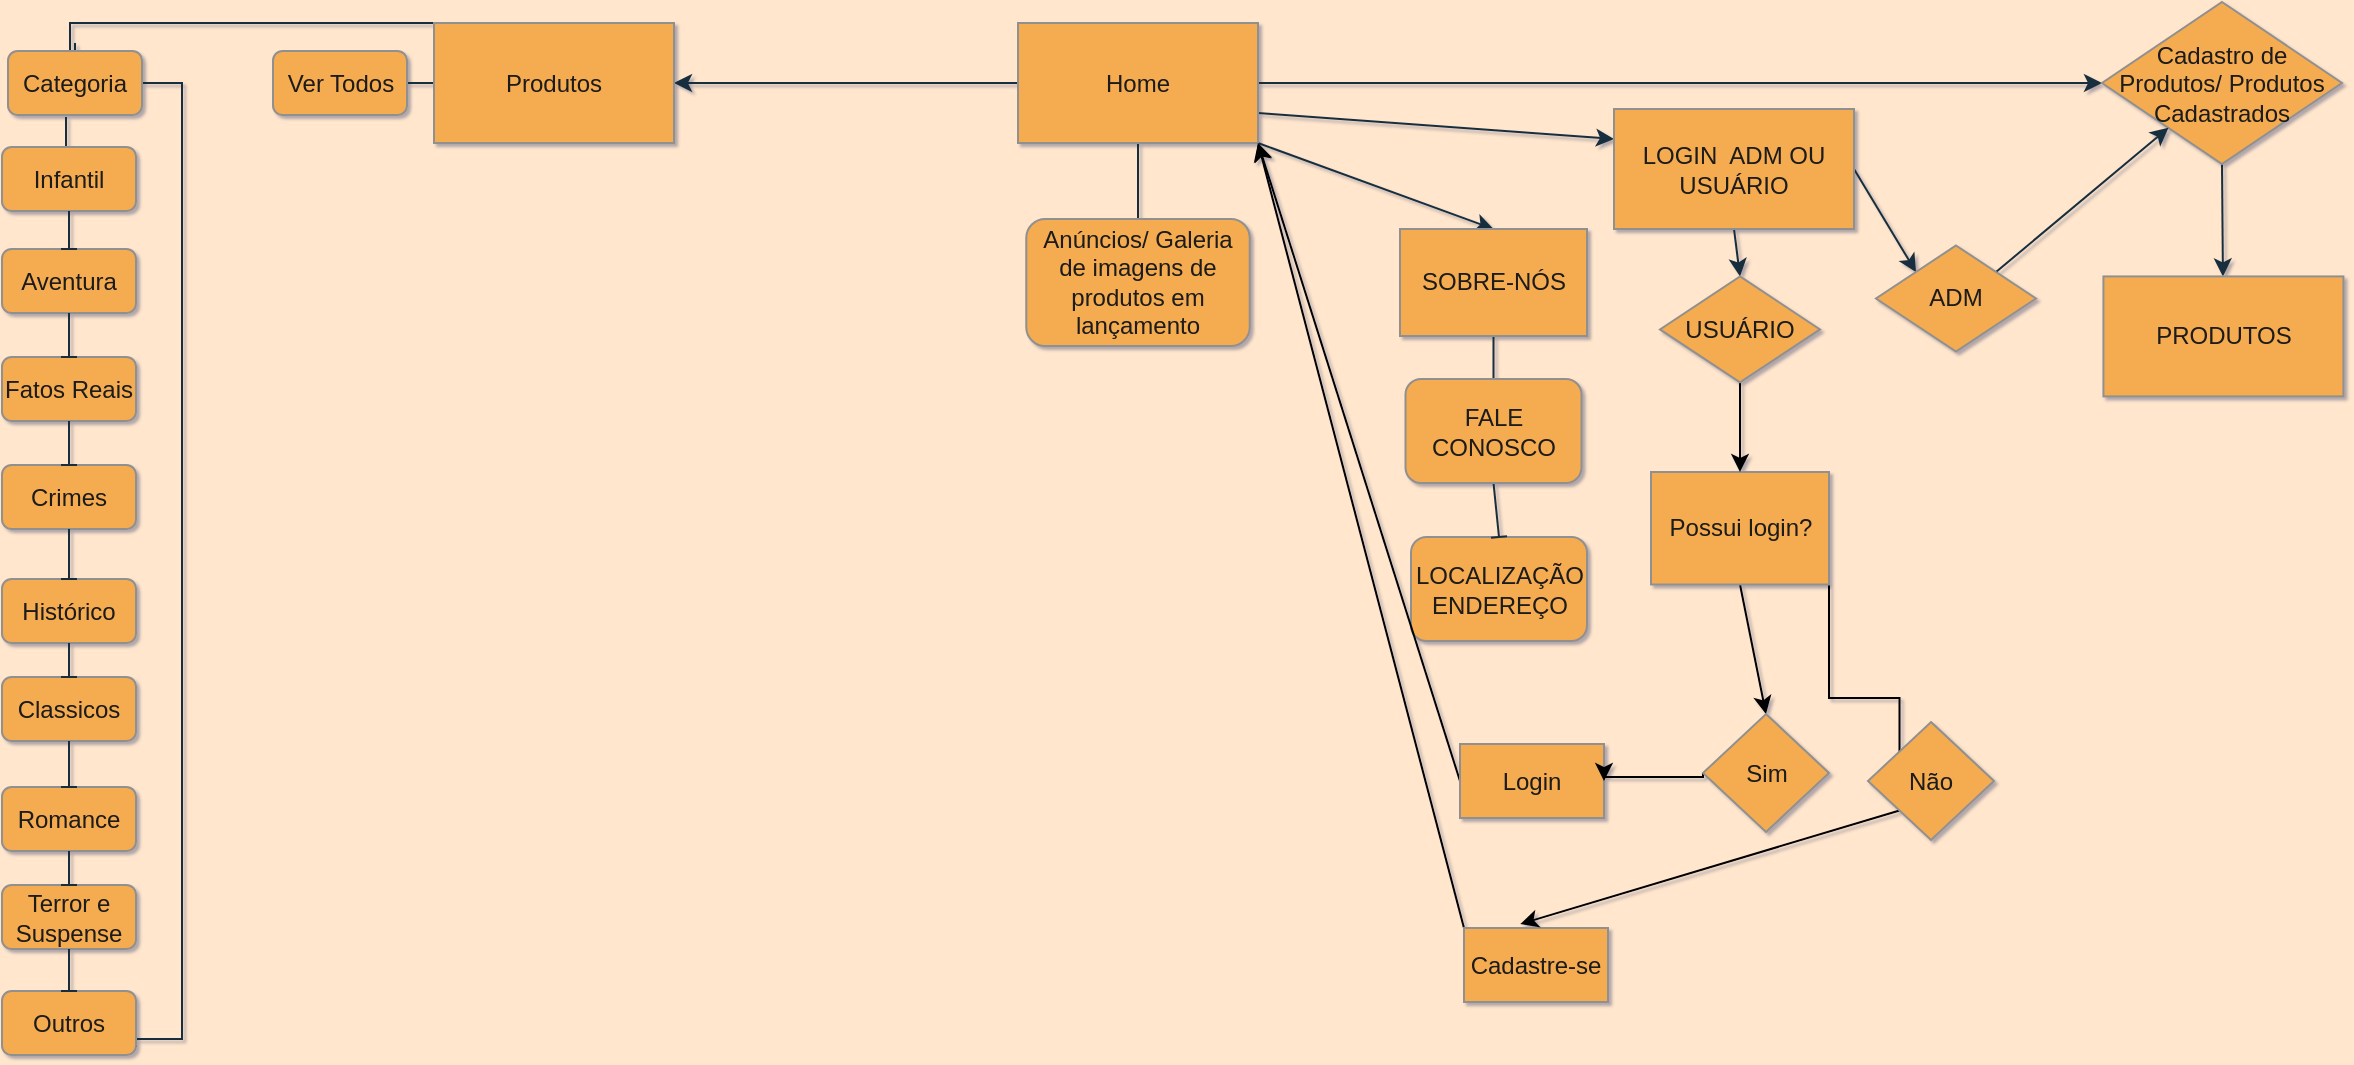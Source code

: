 <mxfile version="21.0.10" type="github"><diagram name="Página-1" id="9KpKuFITcTikgNAUTcsI"><mxGraphModel dx="1235" dy="728" grid="0" gridSize="10" guides="1" tooltips="1" connect="1" arrows="1" fold="1" page="1" pageScale="1" pageWidth="1169" pageHeight="827" background="#FFE6CC" math="0" shadow="1"><root><mxCell id="0"/><mxCell id="1" parent="0"/><mxCell id="FJx47oiMxvZd8plu8GUH-1" value="" style="edgeStyle=orthogonalEdgeStyle;rounded=0;orthogonalLoop=1;jettySize=auto;html=1;labelBackgroundColor=none;strokeColor=#182E3E;fontColor=default;" parent="1" source="FJx47oiMxvZd8plu8GUH-6" target="FJx47oiMxvZd8plu8GUH-8" edge="1"><mxGeometry relative="1" as="geometry"/></mxCell><mxCell id="FJx47oiMxvZd8plu8GUH-2" style="edgeStyle=none;rounded=0;orthogonalLoop=1;jettySize=auto;html=1;exitX=0.5;exitY=1;exitDx=0;exitDy=0;entryX=0.5;entryY=0;entryDx=0;entryDy=0;endArrow=baseDash;endFill=0;labelBackgroundColor=none;strokeColor=#182E3E;fontColor=default;" parent="1" source="FJx47oiMxvZd8plu8GUH-6" target="FJx47oiMxvZd8plu8GUH-13" edge="1"><mxGeometry relative="1" as="geometry"/></mxCell><mxCell id="FJx47oiMxvZd8plu8GUH-3" style="edgeStyle=none;rounded=0;orthogonalLoop=1;jettySize=auto;html=1;entryX=1;entryY=0.5;entryDx=0;entryDy=0;labelBackgroundColor=none;strokeColor=#182E3E;fontColor=default;" parent="1" source="FJx47oiMxvZd8plu8GUH-6" target="FJx47oiMxvZd8plu8GUH-11" edge="1"><mxGeometry relative="1" as="geometry"/></mxCell><mxCell id="FJx47oiMxvZd8plu8GUH-4" style="edgeStyle=none;rounded=0;orthogonalLoop=1;jettySize=auto;html=1;exitX=1;exitY=1;exitDx=0;exitDy=0;entryX=0.5;entryY=0;entryDx=0;entryDy=0;labelBackgroundColor=none;strokeColor=#182E3E;fontColor=default;" parent="1" source="FJx47oiMxvZd8plu8GUH-6" target="FJx47oiMxvZd8plu8GUH-57" edge="1"><mxGeometry relative="1" as="geometry"/></mxCell><mxCell id="FJx47oiMxvZd8plu8GUH-5" style="edgeStyle=none;rounded=0;orthogonalLoop=1;jettySize=auto;html=1;exitX=1;exitY=0.75;exitDx=0;exitDy=0;entryX=0;entryY=0.25;entryDx=0;entryDy=0;labelBackgroundColor=none;strokeColor=#182E3E;fontColor=default;" parent="1" source="FJx47oiMxvZd8plu8GUH-6" target="FJx47oiMxvZd8plu8GUH-63" edge="1"><mxGeometry relative="1" as="geometry"/></mxCell><mxCell id="FJx47oiMxvZd8plu8GUH-6" value="Home" style="rounded=0;whiteSpace=wrap;html=1;labelBackgroundColor=none;fillColor=#F5AB50;strokeColor=#909090;fontColor=#1A1A1A;" parent="1" vertex="1"><mxGeometry x="992" y="201.5" width="120" height="60" as="geometry"/></mxCell><mxCell id="FJx47oiMxvZd8plu8GUH-7" style="edgeStyle=none;rounded=0;orthogonalLoop=1;jettySize=auto;html=1;exitX=0.5;exitY=1;exitDx=0;exitDy=0;labelBackgroundColor=none;strokeColor=#182E3E;fontColor=default;" parent="1" source="FJx47oiMxvZd8plu8GUH-8" target="FJx47oiMxvZd8plu8GUH-60" edge="1"><mxGeometry relative="1" as="geometry"><mxPoint x="1594.714" y="358.214" as="targetPoint"/></mxGeometry></mxCell><mxCell id="FJx47oiMxvZd8plu8GUH-8" value="Cadastro de Produtos/ Produtos Cadastrados" style="rhombus;whiteSpace=wrap;html=1;rounded=0;labelBackgroundColor=none;fillColor=#F5AB50;strokeColor=#909090;fontColor=#1A1A1A;" parent="1" vertex="1"><mxGeometry x="1534" y="191" width="120" height="81" as="geometry"/></mxCell><mxCell id="FJx47oiMxvZd8plu8GUH-9" style="edgeStyle=orthogonalEdgeStyle;rounded=0;orthogonalLoop=1;jettySize=auto;html=1;exitX=0;exitY=0.5;exitDx=0;exitDy=0;entryX=0.5;entryY=0;entryDx=0;entryDy=0;endArrow=baseDash;endFill=0;labelBackgroundColor=none;strokeColor=#182E3E;fontColor=default;" parent="1" source="FJx47oiMxvZd8plu8GUH-11" target="FJx47oiMxvZd8plu8GUH-18" edge="1"><mxGeometry relative="1" as="geometry"><Array as="points"><mxPoint x="700" y="201.5"/><mxPoint x="518" y="201.5"/></Array></mxGeometry></mxCell><mxCell id="FJx47oiMxvZd8plu8GUH-10" style="edgeStyle=none;rounded=0;orthogonalLoop=1;jettySize=auto;html=1;exitX=0;exitY=0.5;exitDx=0;exitDy=0;entryX=1;entryY=0.5;entryDx=0;entryDy=0;endArrow=baseDash;endFill=0;labelBackgroundColor=none;strokeColor=#182E3E;fontColor=default;" parent="1" source="FJx47oiMxvZd8plu8GUH-11" target="FJx47oiMxvZd8plu8GUH-15" edge="1"><mxGeometry relative="1" as="geometry"/></mxCell><mxCell id="FJx47oiMxvZd8plu8GUH-11" value="Produtos" style="rounded=0;whiteSpace=wrap;html=1;labelBackgroundColor=none;fillColor=#F5AB50;strokeColor=#909090;fontColor=#1A1A1A;" parent="1" vertex="1"><mxGeometry x="700" y="201.5" width="120" height="60" as="geometry"/></mxCell><mxCell id="FJx47oiMxvZd8plu8GUH-12" value="&lt;div style=&quot;&quot;&gt;&lt;span style=&quot;background-color: initial;&quot;&gt;LOCALIZAÇÃO ENDEREÇO&lt;/span&gt;&lt;/div&gt;" style="whiteSpace=wrap;html=1;rounded=1;align=center;labelBackgroundColor=none;fillColor=#F5AB50;strokeColor=#909090;fontColor=#1A1A1A;" parent="1" vertex="1"><mxGeometry x="1188.5" y="458.5" width="88" height="52" as="geometry"/></mxCell><mxCell id="FJx47oiMxvZd8plu8GUH-13" value="Anúncios/ Galeria de imagens de produtos em lançamento" style="rounded=1;whiteSpace=wrap;html=1;labelBackgroundColor=none;fillColor=#F5AB50;strokeColor=#909090;fontColor=#1A1A1A;" parent="1" vertex="1"><mxGeometry x="996.13" y="299.5" width="111.75" height="63.5" as="geometry"/></mxCell><mxCell id="FJx47oiMxvZd8plu8GUH-15" value="Ver Todos" style="rounded=1;whiteSpace=wrap;html=1;labelBackgroundColor=none;fillColor=#F5AB50;strokeColor=#909090;fontColor=#1A1A1A;" parent="1" vertex="1"><mxGeometry x="619.5" y="215.5" width="67" height="32" as="geometry"/></mxCell><mxCell id="FJx47oiMxvZd8plu8GUH-16" style="edgeStyle=none;rounded=0;orthogonalLoop=1;jettySize=auto;html=1;entryX=0.478;entryY=0.333;entryDx=0;entryDy=0;entryPerimeter=0;endArrow=baseDash;endFill=0;labelBackgroundColor=none;strokeColor=#182E3E;fontColor=default;" parent="1" target="FJx47oiMxvZd8plu8GUH-20" edge="1"><mxGeometry relative="1" as="geometry"><mxPoint x="516" y="248.5" as="sourcePoint"/></mxGeometry></mxCell><mxCell id="FJx47oiMxvZd8plu8GUH-17" style="edgeStyle=orthogonalEdgeStyle;rounded=0;orthogonalLoop=1;jettySize=auto;html=1;exitX=1;exitY=0.5;exitDx=0;exitDy=0;entryX=1;entryY=0.75;entryDx=0;entryDy=0;endArrow=baseDash;endFill=0;labelBackgroundColor=none;strokeColor=#182E3E;fontColor=default;" parent="1" source="FJx47oiMxvZd8plu8GUH-18" target="FJx47oiMxvZd8plu8GUH-34" edge="1"><mxGeometry relative="1" as="geometry"><mxPoint x="568" y="715.5" as="targetPoint"/></mxGeometry></mxCell><mxCell id="FJx47oiMxvZd8plu8GUH-18" value="Categoria" style="rounded=1;whiteSpace=wrap;html=1;labelBackgroundColor=none;fillColor=#F5AB50;strokeColor=#909090;fontColor=#1A1A1A;" parent="1" vertex="1"><mxGeometry x="487" y="215.5" width="67" height="32" as="geometry"/></mxCell><mxCell id="FJx47oiMxvZd8plu8GUH-19" value="" style="group;labelBackgroundColor=none;fontColor=#1A1A1A;" parent="1" vertex="1" connectable="0"><mxGeometry x="484" y="260.5" width="67" height="457" as="geometry"/></mxCell><mxCell id="FJx47oiMxvZd8plu8GUH-20" value="Infantil" style="rounded=1;whiteSpace=wrap;html=1;labelBackgroundColor=none;fillColor=#F5AB50;strokeColor=#909090;fontColor=#1A1A1A;" parent="FJx47oiMxvZd8plu8GUH-19" vertex="1"><mxGeometry y="3" width="67" height="32" as="geometry"/></mxCell><mxCell id="FJx47oiMxvZd8plu8GUH-21" value="Aventura" style="rounded=1;whiteSpace=wrap;html=1;labelBackgroundColor=none;fillColor=#F5AB50;strokeColor=#909090;fontColor=#1A1A1A;" parent="FJx47oiMxvZd8plu8GUH-19" vertex="1"><mxGeometry y="54" width="67" height="32" as="geometry"/></mxCell><mxCell id="FJx47oiMxvZd8plu8GUH-22" value="Fatos Reais" style="rounded=1;whiteSpace=wrap;html=1;labelBackgroundColor=none;fillColor=#F5AB50;strokeColor=#909090;fontColor=#1A1A1A;" parent="FJx47oiMxvZd8plu8GUH-19" vertex="1"><mxGeometry y="108" width="67" height="32" as="geometry"/></mxCell><mxCell id="FJx47oiMxvZd8plu8GUH-23" style="edgeStyle=none;rounded=0;orthogonalLoop=1;jettySize=auto;html=1;exitX=0.5;exitY=1;exitDx=0;exitDy=0;entryX=0.5;entryY=0;entryDx=0;entryDy=0;endArrow=baseDash;endFill=0;labelBackgroundColor=none;strokeColor=#182E3E;fontColor=default;" parent="FJx47oiMxvZd8plu8GUH-19" source="FJx47oiMxvZd8plu8GUH-21" target="FJx47oiMxvZd8plu8GUH-22" edge="1"><mxGeometry relative="1" as="geometry"/></mxCell><mxCell id="FJx47oiMxvZd8plu8GUH-24" value="Crimes" style="rounded=1;whiteSpace=wrap;html=1;labelBackgroundColor=none;fillColor=#F5AB50;strokeColor=#909090;fontColor=#1A1A1A;" parent="FJx47oiMxvZd8plu8GUH-19" vertex="1"><mxGeometry y="162" width="67" height="32" as="geometry"/></mxCell><mxCell id="FJx47oiMxvZd8plu8GUH-25" style="edgeStyle=none;rounded=0;orthogonalLoop=1;jettySize=auto;html=1;exitX=0.5;exitY=1;exitDx=0;exitDy=0;entryX=0.5;entryY=0;entryDx=0;entryDy=0;endArrow=baseDash;endFill=0;labelBackgroundColor=none;strokeColor=#182E3E;fontColor=default;" parent="FJx47oiMxvZd8plu8GUH-19" source="FJx47oiMxvZd8plu8GUH-22" target="FJx47oiMxvZd8plu8GUH-24" edge="1"><mxGeometry relative="1" as="geometry"/></mxCell><mxCell id="FJx47oiMxvZd8plu8GUH-26" value="Histórico" style="rounded=1;whiteSpace=wrap;html=1;labelBackgroundColor=none;fillColor=#F5AB50;strokeColor=#909090;fontColor=#1A1A1A;" parent="FJx47oiMxvZd8plu8GUH-19" vertex="1"><mxGeometry y="219" width="67" height="32" as="geometry"/></mxCell><mxCell id="FJx47oiMxvZd8plu8GUH-27" style="edgeStyle=none;rounded=0;orthogonalLoop=1;jettySize=auto;html=1;exitX=0.5;exitY=1;exitDx=0;exitDy=0;entryX=0.5;entryY=0;entryDx=0;entryDy=0;endArrow=baseDash;endFill=0;labelBackgroundColor=none;strokeColor=#182E3E;fontColor=default;" parent="FJx47oiMxvZd8plu8GUH-19" source="FJx47oiMxvZd8plu8GUH-24" target="FJx47oiMxvZd8plu8GUH-26" edge="1"><mxGeometry relative="1" as="geometry"/></mxCell><mxCell id="FJx47oiMxvZd8plu8GUH-28" value="Classicos" style="rounded=1;whiteSpace=wrap;html=1;labelBackgroundColor=none;fillColor=#F5AB50;strokeColor=#909090;fontColor=#1A1A1A;" parent="FJx47oiMxvZd8plu8GUH-19" vertex="1"><mxGeometry y="268" width="67" height="32" as="geometry"/></mxCell><mxCell id="FJx47oiMxvZd8plu8GUH-29" style="edgeStyle=none;rounded=0;orthogonalLoop=1;jettySize=auto;html=1;exitX=0.5;exitY=1;exitDx=0;exitDy=0;entryX=0.5;entryY=0;entryDx=0;entryDy=0;endArrow=baseDash;endFill=0;labelBackgroundColor=none;strokeColor=#182E3E;fontColor=default;" parent="FJx47oiMxvZd8plu8GUH-19" source="FJx47oiMxvZd8plu8GUH-26" target="FJx47oiMxvZd8plu8GUH-28" edge="1"><mxGeometry relative="1" as="geometry"/></mxCell><mxCell id="FJx47oiMxvZd8plu8GUH-30" value="Romance" style="rounded=1;whiteSpace=wrap;html=1;labelBackgroundColor=none;fillColor=#F5AB50;strokeColor=#909090;fontColor=#1A1A1A;" parent="FJx47oiMxvZd8plu8GUH-19" vertex="1"><mxGeometry y="323" width="67" height="32" as="geometry"/></mxCell><mxCell id="FJx47oiMxvZd8plu8GUH-31" style="edgeStyle=none;rounded=0;orthogonalLoop=1;jettySize=auto;html=1;exitX=0.5;exitY=1;exitDx=0;exitDy=0;entryX=0.5;entryY=0;entryDx=0;entryDy=0;endArrow=baseDash;endFill=0;labelBackgroundColor=none;strokeColor=#182E3E;fontColor=default;" parent="FJx47oiMxvZd8plu8GUH-19" source="FJx47oiMxvZd8plu8GUH-28" target="FJx47oiMxvZd8plu8GUH-30" edge="1"><mxGeometry relative="1" as="geometry"/></mxCell><mxCell id="FJx47oiMxvZd8plu8GUH-32" value="Terror e Suspense" style="rounded=1;whiteSpace=wrap;html=1;labelBackgroundColor=none;fillColor=#F5AB50;strokeColor=#909090;fontColor=#1A1A1A;" parent="FJx47oiMxvZd8plu8GUH-19" vertex="1"><mxGeometry y="372" width="67" height="32" as="geometry"/></mxCell><mxCell id="FJx47oiMxvZd8plu8GUH-33" style="edgeStyle=none;rounded=0;orthogonalLoop=1;jettySize=auto;html=1;exitX=0.5;exitY=1;exitDx=0;exitDy=0;entryX=0.5;entryY=0;entryDx=0;entryDy=0;endArrow=baseDash;endFill=0;labelBackgroundColor=none;strokeColor=#182E3E;fontColor=default;" parent="FJx47oiMxvZd8plu8GUH-19" source="FJx47oiMxvZd8plu8GUH-30" target="FJx47oiMxvZd8plu8GUH-32" edge="1"><mxGeometry relative="1" as="geometry"/></mxCell><mxCell id="FJx47oiMxvZd8plu8GUH-34" value="Outros" style="rounded=1;whiteSpace=wrap;html=1;labelBackgroundColor=none;fillColor=#F5AB50;strokeColor=#909090;fontColor=#1A1A1A;" parent="FJx47oiMxvZd8plu8GUH-19" vertex="1"><mxGeometry y="425" width="67" height="32" as="geometry"/></mxCell><mxCell id="FJx47oiMxvZd8plu8GUH-35" style="edgeStyle=none;rounded=0;orthogonalLoop=1;jettySize=auto;html=1;exitX=0.5;exitY=1;exitDx=0;exitDy=0;entryX=0.5;entryY=0;entryDx=0;entryDy=0;endArrow=baseDash;endFill=0;labelBackgroundColor=none;strokeColor=#182E3E;fontColor=default;" parent="FJx47oiMxvZd8plu8GUH-19" source="FJx47oiMxvZd8plu8GUH-32" target="FJx47oiMxvZd8plu8GUH-34" edge="1"><mxGeometry relative="1" as="geometry"/></mxCell><mxCell id="FJx47oiMxvZd8plu8GUH-36" style="edgeStyle=none;rounded=0;orthogonalLoop=1;jettySize=auto;html=1;entryX=0.5;entryY=0;entryDx=0;entryDy=0;endArrow=baseDash;endFill=0;exitX=0.5;exitY=1;exitDx=0;exitDy=0;labelBackgroundColor=none;strokeColor=#182E3E;fontColor=default;" parent="FJx47oiMxvZd8plu8GUH-19" source="FJx47oiMxvZd8plu8GUH-20" target="FJx47oiMxvZd8plu8GUH-21" edge="1"><mxGeometry relative="1" as="geometry"><mxPoint x="26" as="sourcePoint"/></mxGeometry></mxCell><mxCell id="F_qowFim8IrDoyvIa9z_-6" style="edgeStyle=none;rounded=0;orthogonalLoop=1;jettySize=auto;html=1;exitX=0;exitY=0.5;exitDx=0;exitDy=0;entryX=1;entryY=1;entryDx=0;entryDy=0;" edge="1" parent="1" source="FJx47oiMxvZd8plu8GUH-45" target="FJx47oiMxvZd8plu8GUH-6"><mxGeometry relative="1" as="geometry"/></mxCell><mxCell id="FJx47oiMxvZd8plu8GUH-45" value="Login" style="rounded=0;whiteSpace=wrap;html=1;labelBackgroundColor=none;fillColor=#F5AB50;strokeColor=#909090;fontColor=#1A1A1A;" parent="1" vertex="1"><mxGeometry x="1213" y="562" width="72" height="37" as="geometry"/></mxCell><mxCell id="F_qowFim8IrDoyvIa9z_-11" style="edgeStyle=none;rounded=0;orthogonalLoop=1;jettySize=auto;html=1;exitX=0;exitY=0;exitDx=0;exitDy=0;entryX=1;entryY=1;entryDx=0;entryDy=0;elbow=vertical;" edge="1" parent="1" source="FJx47oiMxvZd8plu8GUH-46" target="FJx47oiMxvZd8plu8GUH-6"><mxGeometry relative="1" as="geometry"/></mxCell><mxCell id="FJx47oiMxvZd8plu8GUH-46" value="Cadastre-se" style="rounded=0;whiteSpace=wrap;html=1;labelBackgroundColor=none;fillColor=#F5AB50;strokeColor=#909090;fontColor=#1A1A1A;" parent="1" vertex="1"><mxGeometry x="1215" y="654" width="72" height="37" as="geometry"/></mxCell><mxCell id="F_qowFim8IrDoyvIa9z_-4" style="edgeStyle=none;rounded=0;orthogonalLoop=1;jettySize=auto;html=1;exitX=0.5;exitY=1;exitDx=0;exitDy=0;entryX=0.5;entryY=0;entryDx=0;entryDy=0;" edge="1" parent="1" source="FJx47oiMxvZd8plu8GUH-49" target="FJx47oiMxvZd8plu8GUH-53"><mxGeometry relative="1" as="geometry"/></mxCell><mxCell id="F_qowFim8IrDoyvIa9z_-8" style="edgeStyle=elbowEdgeStyle;rounded=0;orthogonalLoop=1;jettySize=auto;elbow=vertical;html=1;exitX=1;exitY=1;exitDx=0;exitDy=0;entryX=0;entryY=1;entryDx=0;entryDy=0;" edge="1" parent="1" source="FJx47oiMxvZd8plu8GUH-49" target="FJx47oiMxvZd8plu8GUH-51"><mxGeometry relative="1" as="geometry"/></mxCell><mxCell id="FJx47oiMxvZd8plu8GUH-49" value="Possui login?" style="rounded=0;whiteSpace=wrap;html=1;labelBackgroundColor=none;fillColor=#F5AB50;strokeColor=#909090;fontColor=#1A1A1A;" parent="1" vertex="1"><mxGeometry x="1308.5" y="426" width="89" height="56.25" as="geometry"/></mxCell><mxCell id="F_qowFim8IrDoyvIa9z_-9" style="rounded=0;orthogonalLoop=1;jettySize=auto;elbow=vertical;html=1;exitX=0;exitY=1;exitDx=0;exitDy=0;entryX=0.391;entryY=-0.054;entryDx=0;entryDy=0;entryPerimeter=0;" edge="1" parent="1" source="FJx47oiMxvZd8plu8GUH-51" target="FJx47oiMxvZd8plu8GUH-46"><mxGeometry relative="1" as="geometry"/></mxCell><mxCell id="FJx47oiMxvZd8plu8GUH-51" value="Não" style="rhombus;whiteSpace=wrap;html=1;labelBackgroundColor=none;fillColor=#F5AB50;strokeColor=#909090;fontColor=#1A1A1A;" parent="1" vertex="1"><mxGeometry x="1417" y="551" width="63" height="59" as="geometry"/></mxCell><mxCell id="F_qowFim8IrDoyvIa9z_-5" style="edgeStyle=elbowEdgeStyle;rounded=0;orthogonalLoop=1;jettySize=auto;html=1;exitX=0;exitY=0.5;exitDx=0;exitDy=0;entryX=1;entryY=0.5;entryDx=0;entryDy=0;elbow=vertical;" edge="1" parent="1" source="FJx47oiMxvZd8plu8GUH-53" target="FJx47oiMxvZd8plu8GUH-45"><mxGeometry relative="1" as="geometry"/></mxCell><mxCell id="FJx47oiMxvZd8plu8GUH-53" value="Sim" style="rhombus;whiteSpace=wrap;html=1;labelBackgroundColor=none;fillColor=#F5AB50;strokeColor=#909090;fontColor=#1A1A1A;" parent="1" vertex="1"><mxGeometry x="1334.5" y="547" width="63" height="59" as="geometry"/></mxCell><mxCell id="FJx47oiMxvZd8plu8GUH-56" style="edgeStyle=none;rounded=0;orthogonalLoop=1;jettySize=auto;html=1;exitX=0.5;exitY=1;exitDx=0;exitDy=0;entryX=0.5;entryY=0;entryDx=0;entryDy=0;endArrow=baseDash;endFill=0;labelBackgroundColor=none;strokeColor=#182E3E;fontColor=default;" parent="1" source="FJx47oiMxvZd8plu8GUH-57" target="FJx47oiMxvZd8plu8GUH-59" edge="1"><mxGeometry relative="1" as="geometry"/></mxCell><mxCell id="FJx47oiMxvZd8plu8GUH-57" value="SOBRE-NÓS" style="rounded=0;whiteSpace=wrap;html=1;labelBackgroundColor=none;fillColor=#F5AB50;strokeColor=#909090;fontColor=#1A1A1A;" parent="1" vertex="1"><mxGeometry x="1183" y="304.5" width="93.5" height="53.5" as="geometry"/></mxCell><mxCell id="FJx47oiMxvZd8plu8GUH-58" style="edgeStyle=none;rounded=0;orthogonalLoop=1;jettySize=auto;html=1;exitX=0.5;exitY=1;exitDx=0;exitDy=0;entryX=0.5;entryY=0;entryDx=0;entryDy=0;endArrow=baseDash;endFill=0;labelBackgroundColor=none;strokeColor=#182E3E;fontColor=default;" parent="1" source="FJx47oiMxvZd8plu8GUH-59" target="FJx47oiMxvZd8plu8GUH-12" edge="1"><mxGeometry relative="1" as="geometry"/></mxCell><mxCell id="FJx47oiMxvZd8plu8GUH-59" value="FALE CONOSCO" style="whiteSpace=wrap;html=1;rounded=1;labelBackgroundColor=none;fillColor=#F5AB50;strokeColor=#909090;fontColor=#1A1A1A;" parent="1" vertex="1"><mxGeometry x="1185.75" y="379.5" width="88" height="52" as="geometry"/></mxCell><mxCell id="FJx47oiMxvZd8plu8GUH-60" value="PRODUTOS" style="rounded=0;whiteSpace=wrap;html=1;labelBackgroundColor=none;fillColor=#F5AB50;strokeColor=#909090;fontColor=#1A1A1A;" parent="1" vertex="1"><mxGeometry x="1534.714" y="328.214" width="120" height="60" as="geometry"/></mxCell><mxCell id="FJx47oiMxvZd8plu8GUH-61" style="edgeStyle=none;rounded=0;orthogonalLoop=1;jettySize=auto;html=1;exitX=1;exitY=0.5;exitDx=0;exitDy=0;entryX=0;entryY=0;entryDx=0;entryDy=0;labelBackgroundColor=none;strokeColor=#182E3E;fontColor=default;" parent="1" source="FJx47oiMxvZd8plu8GUH-63" target="FJx47oiMxvZd8plu8GUH-65" edge="1"><mxGeometry relative="1" as="geometry"/></mxCell><mxCell id="FJx47oiMxvZd8plu8GUH-62" style="edgeStyle=none;rounded=0;orthogonalLoop=1;jettySize=auto;html=1;exitX=0.5;exitY=1;exitDx=0;exitDy=0;entryX=0.5;entryY=0;entryDx=0;entryDy=0;labelBackgroundColor=none;strokeColor=#182E3E;fontColor=default;" parent="1" source="FJx47oiMxvZd8plu8GUH-63" target="FJx47oiMxvZd8plu8GUH-67" edge="1"><mxGeometry relative="1" as="geometry"/></mxCell><mxCell id="FJx47oiMxvZd8plu8GUH-63" value="LOGIN&amp;nbsp; ADM OU USUÁRIO" style="rounded=0;whiteSpace=wrap;html=1;labelBackgroundColor=none;fillColor=#F5AB50;strokeColor=#909090;fontColor=#1A1A1A;" parent="1" vertex="1"><mxGeometry x="1290" y="244.5" width="120" height="60" as="geometry"/></mxCell><mxCell id="FJx47oiMxvZd8plu8GUH-64" style="edgeStyle=none;rounded=0;orthogonalLoop=1;jettySize=auto;html=1;exitX=1;exitY=0;exitDx=0;exitDy=0;labelBackgroundColor=none;strokeColor=#182E3E;fontColor=default;" parent="1" source="FJx47oiMxvZd8plu8GUH-65" target="FJx47oiMxvZd8plu8GUH-8" edge="1"><mxGeometry relative="1" as="geometry"/></mxCell><mxCell id="FJx47oiMxvZd8plu8GUH-65" value="ADM" style="rhombus;whiteSpace=wrap;html=1;labelBackgroundColor=none;fillColor=#F5AB50;strokeColor=#909090;fontColor=#1A1A1A;" parent="1" vertex="1"><mxGeometry x="1421" y="312.75" width="80" height="53" as="geometry"/></mxCell><mxCell id="F_qowFim8IrDoyvIa9z_-2" value="" style="edgeStyle=orthogonalEdgeStyle;rounded=0;orthogonalLoop=1;jettySize=auto;html=1;" edge="1" parent="1" source="FJx47oiMxvZd8plu8GUH-67" target="FJx47oiMxvZd8plu8GUH-49"><mxGeometry relative="1" as="geometry"/></mxCell><mxCell id="FJx47oiMxvZd8plu8GUH-67" value="USUÁRIO" style="rhombus;whiteSpace=wrap;html=1;labelBackgroundColor=none;fillColor=#F5AB50;strokeColor=#909090;fontColor=#1A1A1A;" parent="1" vertex="1"><mxGeometry x="1313" y="328.21" width="80" height="53" as="geometry"/></mxCell></root></mxGraphModel></diagram></mxfile>